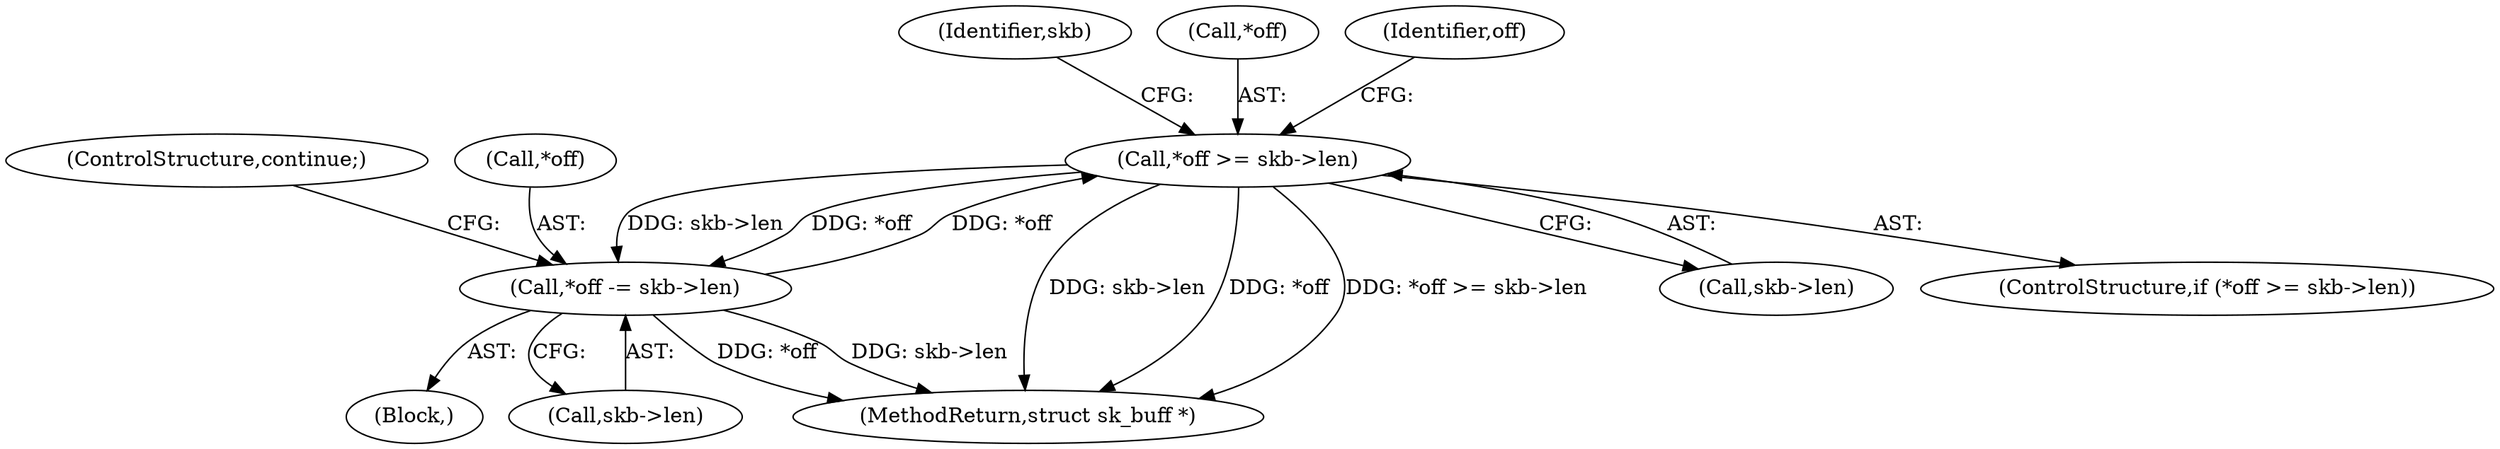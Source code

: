 digraph "1_linux_77c1090f94d1b0b5186fb13a1b71b47b1343f87f@del" {
"1000156" [label="(Call,*off >= skb->len)"];
"1000163" [label="(Call,*off -= skb->len)"];
"1000156" [label="(Call,*off >= skb->len)"];
"1000156" [label="(Call,*off >= skb->len)"];
"1000162" [label="(Block,)"];
"1000166" [label="(Call,skb->len)"];
"1000221" [label="(MethodReturn,struct sk_buff *)"];
"1000172" [label="(Identifier,skb)"];
"1000169" [label="(ControlStructure,continue;)"];
"1000159" [label="(Call,skb->len)"];
"1000163" [label="(Call,*off -= skb->len)"];
"1000157" [label="(Call,*off)"];
"1000155" [label="(ControlStructure,if (*off >= skb->len))"];
"1000165" [label="(Identifier,off)"];
"1000164" [label="(Call,*off)"];
"1000156" -> "1000155"  [label="AST: "];
"1000156" -> "1000159"  [label="CFG: "];
"1000157" -> "1000156"  [label="AST: "];
"1000159" -> "1000156"  [label="AST: "];
"1000165" -> "1000156"  [label="CFG: "];
"1000172" -> "1000156"  [label="CFG: "];
"1000156" -> "1000221"  [label="DDG: skb->len"];
"1000156" -> "1000221"  [label="DDG: *off"];
"1000156" -> "1000221"  [label="DDG: *off >= skb->len"];
"1000163" -> "1000156"  [label="DDG: *off"];
"1000156" -> "1000163"  [label="DDG: skb->len"];
"1000156" -> "1000163"  [label="DDG: *off"];
"1000163" -> "1000162"  [label="AST: "];
"1000163" -> "1000166"  [label="CFG: "];
"1000164" -> "1000163"  [label="AST: "];
"1000166" -> "1000163"  [label="AST: "];
"1000169" -> "1000163"  [label="CFG: "];
"1000163" -> "1000221"  [label="DDG: *off"];
"1000163" -> "1000221"  [label="DDG: skb->len"];
}
